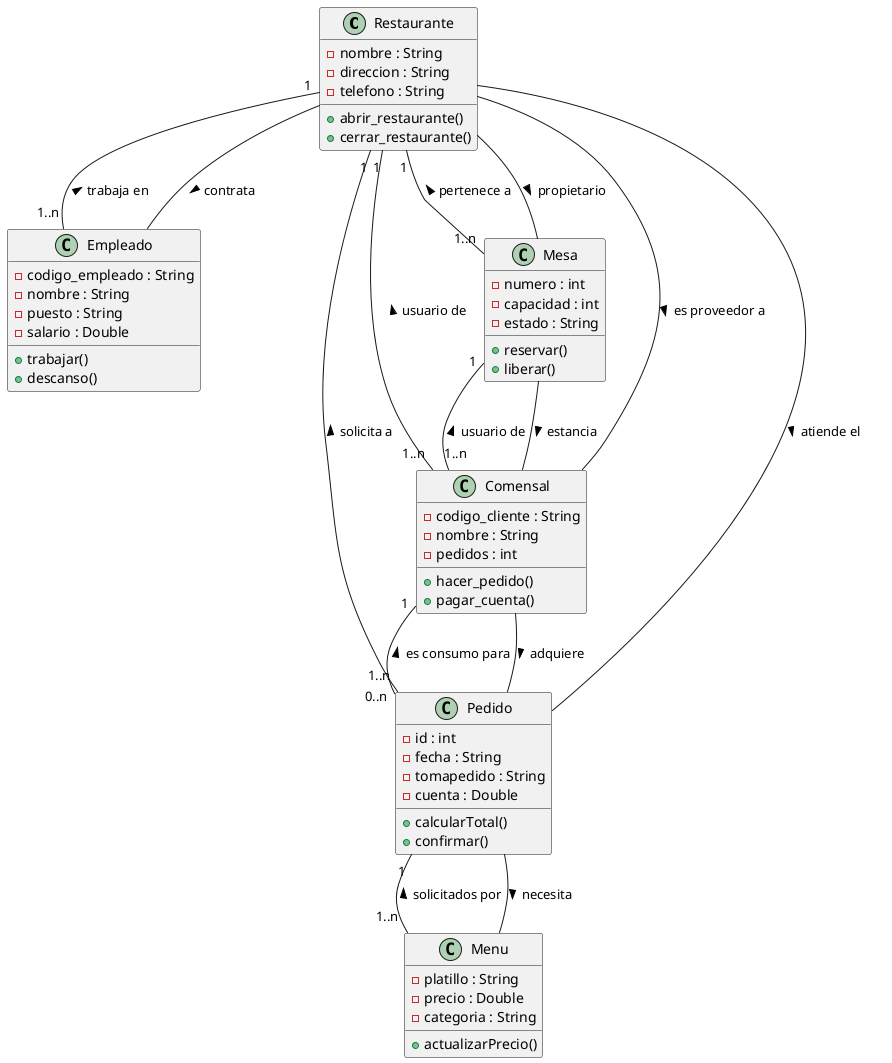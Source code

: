 @startuml
class Restaurante{
    - nombre : String
    - direccion : String
    - telefono : String

    + abrir_restaurante()
    + cerrar_restaurante()
    
}
class Empleado{
    - codigo_empleado : String
    - nombre : String
    - puesto : String
    - salario : Double

    + trabajar()
    + descanso()
}
class Comensal{
    - codigo_cliente : String
    - nombre : String
    - pedidos : int

    + hacer_pedido()
    + pagar_cuenta()
}
class  Pedido{
    - id : int
    - fecha : String
    - tomapedido : String
    - cuenta : Double

    + calcularTotal()
    + confirmar()
}
class Menu{
    - platillo : String
    - precio : Double
    - categoria : String

    + actualizarPrecio()
}
class Mesa{
    - numero : int
    - capacidad : int
    - estado : String

    + reservar()
    + liberar()
}

Restaurante"1" -- "1..n" Empleado: trabaja en <
Restaurante -- Empleado: contrata >

Restaurante"1" -- "1..n" Comensal: usuario de <
Restaurante -- Comensal: es proveedor a >

Restaurante"1" -- "1..n" Mesa: pertenece a <
Restaurante -- Mesa: propietario >

Restaurante"1" -- "1..n" Pedido: solicita a <
Restaurante -- Pedido: atiende el >

Pedido"1" -- "1..n" Menu: solicitados por <
Pedido --  Menu: necesita >

Comensal"1" -- "0..n" Pedido: es consumo para <
Comensal --  Pedido: adquiere >

Mesa"1" -- "1..n" Comensal: usuario de <
Mesa -- Comensal: estancia >
@enduml
